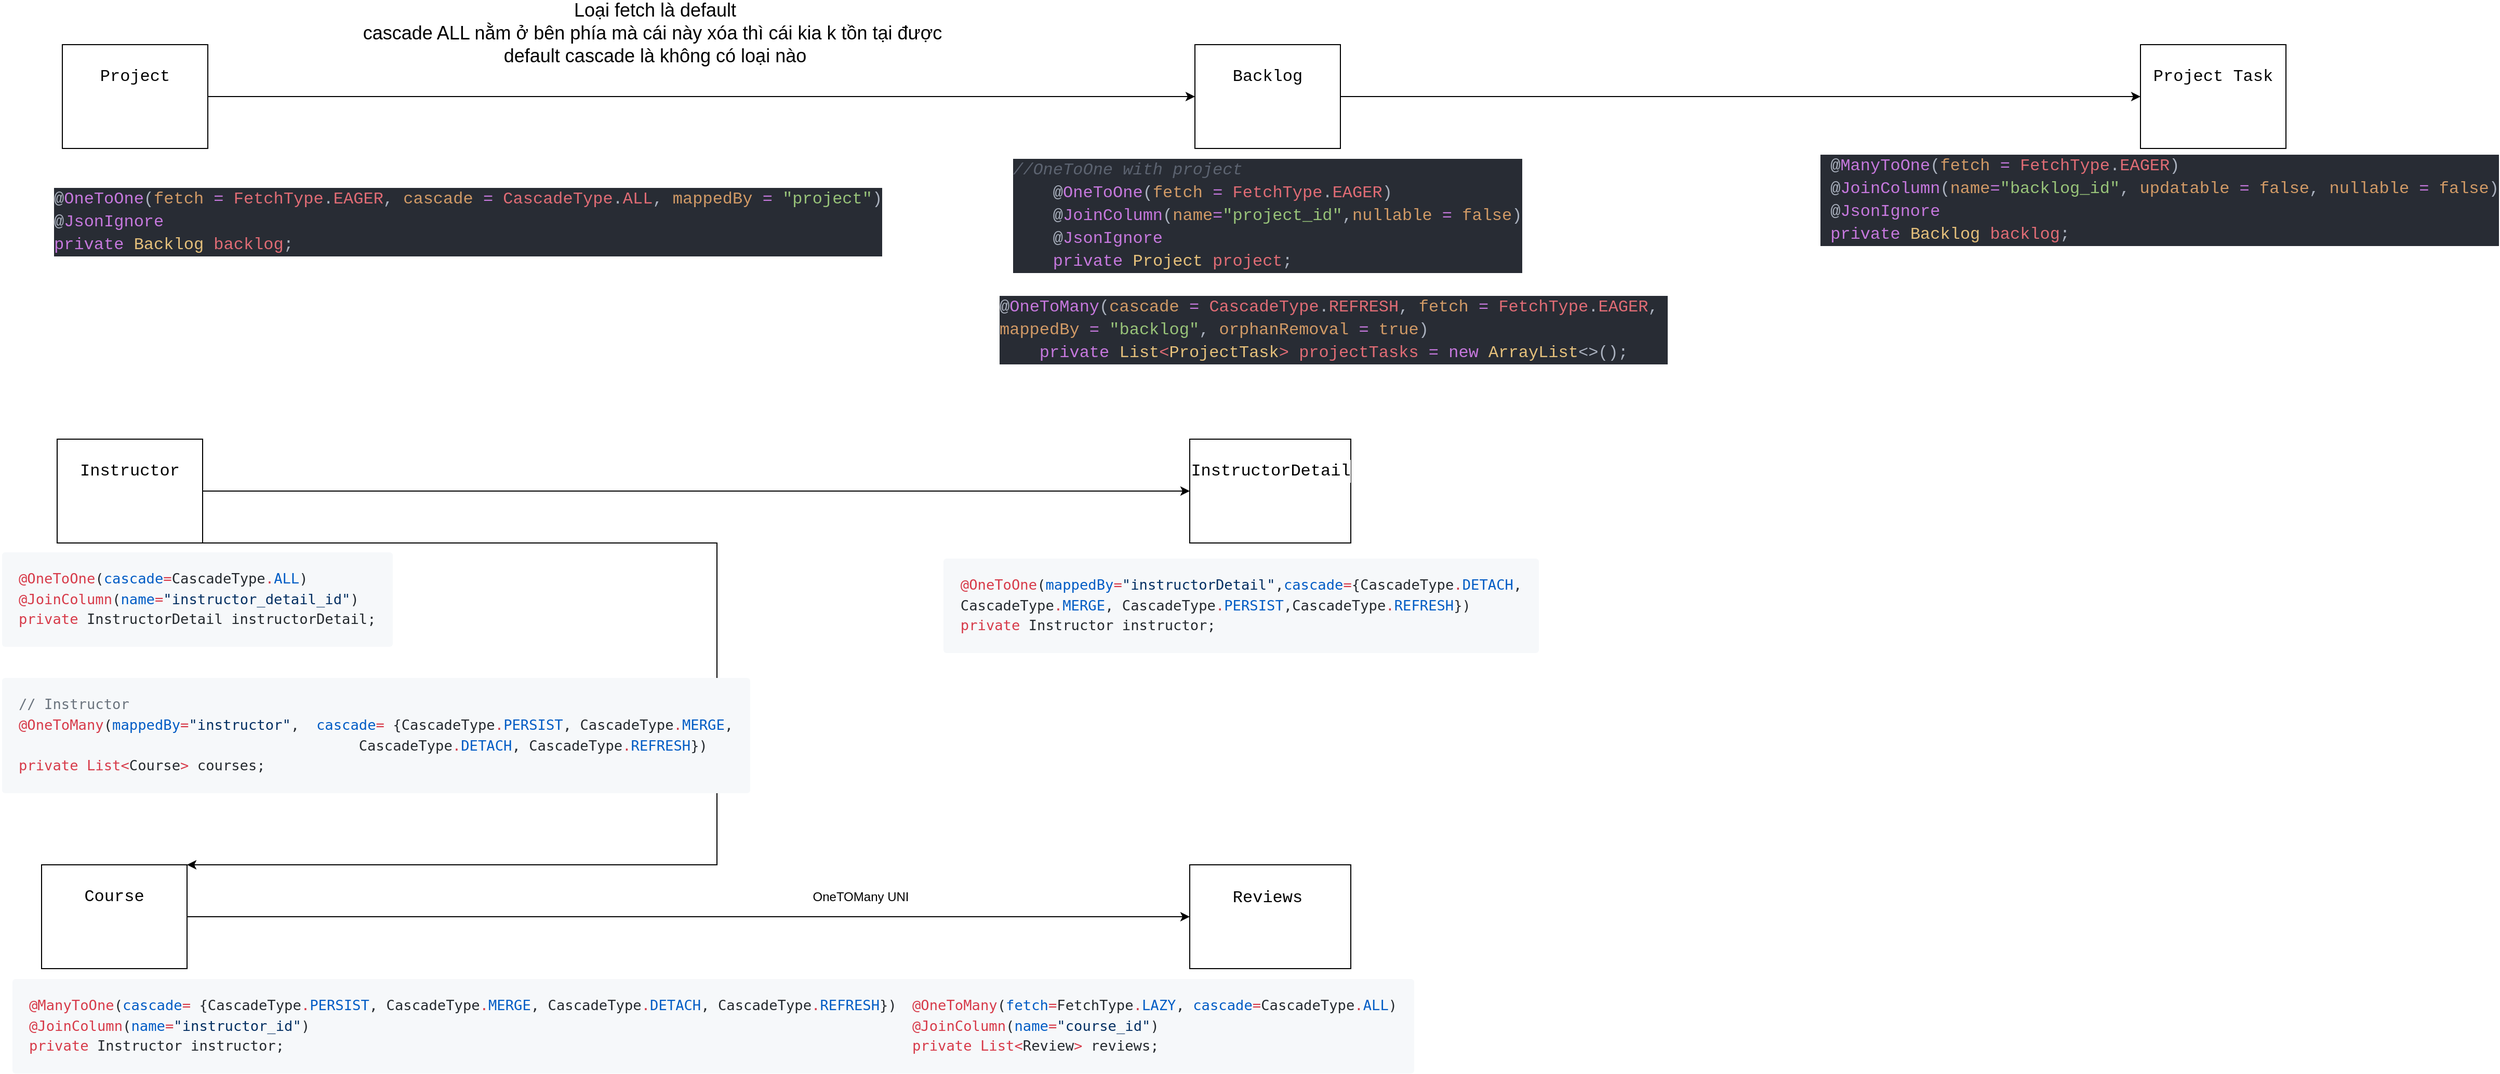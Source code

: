 <mxfile version="13.1.1" type="device"><diagram id="c-G8J_8nGLBySOZSuTAb" name="Page-1"><mxGraphModel dx="1422" dy="762" grid="1" gridSize="10" guides="1" tooltips="1" connect="1" arrows="1" fold="1" page="1" pageScale="1" pageWidth="3300" pageHeight="4681" math="0" shadow="0"><root><mxCell id="0"/><mxCell id="1" parent="0"/><mxCell id="wRtBNIh7oNRfqfNG9Q0H-9" style="edgeStyle=orthogonalEdgeStyle;rounded=0;orthogonalLoop=1;jettySize=auto;html=1;exitX=1;exitY=0.5;exitDx=0;exitDy=0;entryX=0;entryY=0.5;entryDx=0;entryDy=0;fontColor=#000000;" edge="1" parent="1" source="wRtBNIh7oNRfqfNG9Q0H-1" target="wRtBNIh7oNRfqfNG9Q0H-4"><mxGeometry relative="1" as="geometry"/></mxCell><mxCell id="wRtBNIh7oNRfqfNG9Q0H-1" value="" style="rounded=0;whiteSpace=wrap;html=1;" vertex="1" parent="1"><mxGeometry x="70" y="210" width="140" height="100" as="geometry"/></mxCell><mxCell id="wRtBNIh7oNRfqfNG9Q0H-3" value="&lt;div style=&quot;font-family: &amp;#34;consolas&amp;#34; , &amp;#34;courier new&amp;#34; , monospace ; font-size: 16px ; line-height: 22px&quot;&gt;&lt;span&gt;Project&lt;/span&gt;&lt;/div&gt;" style="text;html=1;strokeColor=none;fillColor=none;align=center;verticalAlign=middle;whiteSpace=wrap;rounded=0;fontColor=#000000;labelBackgroundColor=#ffffff;" vertex="1" parent="1"><mxGeometry x="75" y="230" width="130" height="20" as="geometry"/></mxCell><mxCell id="wRtBNIh7oNRfqfNG9Q0H-38" value="" style="edgeStyle=orthogonalEdgeStyle;rounded=0;orthogonalLoop=1;jettySize=auto;html=1;fontColor=#000000;entryX=0;entryY=0.5;entryDx=0;entryDy=0;" edge="1" parent="1" source="wRtBNIh7oNRfqfNG9Q0H-4" target="wRtBNIh7oNRfqfNG9Q0H-33"><mxGeometry relative="1" as="geometry"><mxPoint x="1380" y="260" as="targetPoint"/></mxGeometry></mxCell><mxCell id="wRtBNIh7oNRfqfNG9Q0H-4" value="" style="rounded=0;whiteSpace=wrap;html=1;" vertex="1" parent="1"><mxGeometry x="1160" y="210" width="140" height="100" as="geometry"/></mxCell><mxCell id="wRtBNIh7oNRfqfNG9Q0H-5" value="&lt;div style=&quot;font-family: consolas, &amp;quot;courier new&amp;quot;, monospace; font-size: 16px; line-height: 22px;&quot;&gt;&lt;span style=&quot;&quot;&gt;Backlog&lt;/span&gt;&lt;/div&gt;" style="text;html=1;strokeColor=none;fillColor=none;align=center;verticalAlign=middle;whiteSpace=wrap;rounded=0;fontColor=#000000;labelBackgroundColor=#ffffff;" vertex="1" parent="1"><mxGeometry x="1165" y="230" width="130" height="20" as="geometry"/></mxCell><mxCell id="wRtBNIh7oNRfqfNG9Q0H-6" value="&lt;div style=&quot;font-family: &amp;#34;consolas&amp;#34; , &amp;#34;courier new&amp;#34; , monospace ; font-size: 16px ; line-height: 22px&quot;&gt;&lt;div style=&quot;color: rgb(171 , 178 , 191) ; background-color: rgb(40 , 44 , 52) ; font-family: &amp;#34;consolas&amp;#34; , &amp;#34;courier new&amp;#34; , monospace ; line-height: 22px&quot;&gt;&lt;div&gt;@&lt;span style=&quot;color: #c678dd&quot;&gt;OneToOne&lt;/span&gt;(&lt;span style=&quot;color: #d19a66&quot;&gt;fetch&lt;/span&gt;&amp;nbsp;&lt;span style=&quot;color: #c678dd&quot;&gt;=&lt;/span&gt;&amp;nbsp;&lt;span style=&quot;color: #e06c75&quot;&gt;FetchType&lt;/span&gt;.&lt;span style=&quot;color: #e06c75&quot;&gt;EAGER&lt;/span&gt;,&amp;nbsp;&lt;span style=&quot;color: #d19a66&quot;&gt;cascade&lt;/span&gt;&amp;nbsp;&lt;span style=&quot;color: #c678dd&quot;&gt;=&lt;/span&gt;&amp;nbsp;&lt;span style=&quot;color: #e06c75&quot;&gt;CascadeType&lt;/span&gt;.&lt;span style=&quot;color: #e06c75&quot;&gt;ALL&lt;/span&gt;,&amp;nbsp;&lt;span style=&quot;color: #d19a66&quot;&gt;mappedBy&lt;/span&gt;&amp;nbsp;&lt;span style=&quot;color: #c678dd&quot;&gt;=&lt;/span&gt;&amp;nbsp;&lt;span style=&quot;color: #98c379&quot;&gt;&quot;project&quot;&lt;/span&gt;)&lt;/div&gt;&lt;div&gt;@&lt;span style=&quot;color: #c678dd&quot;&gt;JsonIgnore&lt;/span&gt;&lt;/div&gt;&lt;div&gt;&lt;span style=&quot;color: #c678dd&quot;&gt;private&lt;/span&gt;&amp;nbsp;&lt;span style=&quot;color: #e5c07b&quot;&gt;Backlog&lt;/span&gt;&lt;span style=&quot;color: #e06c75&quot;&gt;&amp;nbsp;backlog&lt;/span&gt;;&lt;/div&gt;&lt;/div&gt;&lt;/div&gt;" style="text;html=1;strokeColor=none;fillColor=none;align=left;verticalAlign=middle;whiteSpace=wrap;rounded=0;fontColor=#000000;labelBackgroundColor=#ffffff;" vertex="1" parent="1"><mxGeometry x="60" y="370" width="130" height="20" as="geometry"/></mxCell><mxCell id="wRtBNIh7oNRfqfNG9Q0H-8" value="&lt;div style=&quot;color: rgb(171 , 178 , 191) ; background-color: rgb(40 , 44 , 52) ; font-family: &amp;quot;consolas&amp;quot; , &amp;quot;courier new&amp;quot; , monospace ; font-size: 16px ; line-height: 22px&quot;&gt;&lt;div&gt;&lt;span style=&quot;color: #5c6370 ; font-style: italic&quot;&gt;//OneToOne&amp;nbsp;with&amp;nbsp;project&lt;/span&gt;&lt;/div&gt;&lt;div&gt;&amp;nbsp;&amp;nbsp;&amp;nbsp;&amp;nbsp;@&lt;span style=&quot;color: #c678dd&quot;&gt;OneToOne&lt;/span&gt;(&lt;span style=&quot;color: #d19a66&quot;&gt;fetch&lt;/span&gt;&amp;nbsp;&lt;span style=&quot;color: #c678dd&quot;&gt;=&lt;/span&gt;&amp;nbsp;&lt;span style=&quot;color: #e06c75&quot;&gt;FetchType&lt;/span&gt;.&lt;span style=&quot;color: #e06c75&quot;&gt;EAGER&lt;/span&gt;)&lt;/div&gt;&lt;div&gt;&amp;nbsp;&amp;nbsp;&amp;nbsp;&amp;nbsp;@&lt;span style=&quot;color: #c678dd&quot;&gt;JoinColumn&lt;/span&gt;(&lt;span style=&quot;color: #d19a66&quot;&gt;name&lt;/span&gt;&lt;span style=&quot;color: #c678dd&quot;&gt;=&lt;/span&gt;&lt;span style=&quot;color: #98c379&quot;&gt;&quot;project_id&quot;&lt;/span&gt;,&lt;span style=&quot;color: #d19a66&quot;&gt;nullable&lt;/span&gt;&amp;nbsp;&lt;span style=&quot;color: #c678dd&quot;&gt;=&lt;/span&gt;&amp;nbsp;&lt;span style=&quot;color: #d19a66&quot;&gt;false&lt;/span&gt;)&lt;/div&gt;&lt;div&gt;&amp;nbsp;&amp;nbsp;&amp;nbsp;&amp;nbsp;@&lt;span style=&quot;color: #c678dd&quot;&gt;JsonIgnore&lt;/span&gt;&lt;/div&gt;&lt;div&gt;&amp;nbsp;&amp;nbsp;&amp;nbsp;&amp;nbsp;&lt;span style=&quot;color: #c678dd&quot;&gt;private&lt;/span&gt;&amp;nbsp;&lt;span style=&quot;color: #e5c07b&quot;&gt;Project&lt;/span&gt;&lt;span style=&quot;color: #e06c75&quot;&gt;&amp;nbsp;project&lt;/span&gt;;&lt;/div&gt;&lt;/div&gt;" style="text;html=1;align=left;verticalAlign=middle;resizable=0;points=[];autosize=1;fontColor=#000000;" vertex="1" parent="1"><mxGeometry x="983" y="314" width="460" height="120" as="geometry"/></mxCell><mxCell id="wRtBNIh7oNRfqfNG9Q0H-10" value="&lt;font style=&quot;font-size: 18px&quot;&gt;Loại fetch là default&lt;br&gt;cascade ALL nằm ở bên phía mà cái này xóa thì cái kia k tồn tại được&amp;nbsp;&lt;br&gt;default cascade là không có loại nào&lt;br&gt;&lt;br&gt;&lt;/font&gt;" style="text;html=1;align=center;verticalAlign=middle;resizable=0;points=[];autosize=1;fontColor=#000000;" vertex="1" parent="1"><mxGeometry x="350" y="175" width="580" height="70" as="geometry"/></mxCell><mxCell id="wRtBNIh7oNRfqfNG9Q0H-15" style="edgeStyle=orthogonalEdgeStyle;rounded=0;orthogonalLoop=1;jettySize=auto;html=1;exitX=1;exitY=0.5;exitDx=0;exitDy=0;entryX=0;entryY=0.5;entryDx=0;entryDy=0;fontColor=#000000;" edge="1" parent="1" source="wRtBNIh7oNRfqfNG9Q0H-16" target="wRtBNIh7oNRfqfNG9Q0H-18"><mxGeometry relative="1" as="geometry"/></mxCell><mxCell id="wRtBNIh7oNRfqfNG9Q0H-26" style="edgeStyle=orthogonalEdgeStyle;rounded=0;orthogonalLoop=1;jettySize=auto;html=1;exitX=1;exitY=1;exitDx=0;exitDy=0;entryX=1;entryY=0;entryDx=0;entryDy=0;fontColor=#000000;" edge="1" parent="1" source="wRtBNIh7oNRfqfNG9Q0H-16" target="wRtBNIh7oNRfqfNG9Q0H-23"><mxGeometry relative="1" as="geometry"><Array as="points"><mxPoint x="700" y="690"/><mxPoint x="700" y="1000"/></Array></mxGeometry></mxCell><mxCell id="wRtBNIh7oNRfqfNG9Q0H-16" value="" style="rounded=0;whiteSpace=wrap;html=1;" vertex="1" parent="1"><mxGeometry x="65" y="590" width="140" height="100" as="geometry"/></mxCell><mxCell id="wRtBNIh7oNRfqfNG9Q0H-17" value="&lt;div style=&quot;font-family: &amp;#34;consolas&amp;#34; , &amp;#34;courier new&amp;#34; , monospace ; font-size: 16px ; line-height: 22px&quot;&gt;Instructor&lt;/div&gt;" style="text;html=1;strokeColor=none;fillColor=none;align=center;verticalAlign=middle;whiteSpace=wrap;rounded=0;fontColor=#000000;labelBackgroundColor=#ffffff;" vertex="1" parent="1"><mxGeometry x="70" y="610" width="130" height="20" as="geometry"/></mxCell><mxCell id="wRtBNIh7oNRfqfNG9Q0H-18" value="" style="rounded=0;whiteSpace=wrap;html=1;" vertex="1" parent="1"><mxGeometry x="1155" y="590" width="155" height="100" as="geometry"/></mxCell><mxCell id="wRtBNIh7oNRfqfNG9Q0H-19" value="&lt;div style=&quot;font-family: &amp;#34;consolas&amp;#34; , &amp;#34;courier new&amp;#34; , monospace ; font-size: 16px ; line-height: 22px&quot;&gt;InstructorDetail&lt;br&gt;&lt;/div&gt;" style="text;html=1;strokeColor=none;fillColor=none;align=center;verticalAlign=middle;whiteSpace=wrap;rounded=0;fontColor=#000000;labelBackgroundColor=#ffffff;" vertex="1" parent="1"><mxGeometry x="1167.5" y="610" width="130" height="20" as="geometry"/></mxCell><mxCell id="wRtBNIh7oNRfqfNG9Q0H-20" value="&lt;pre style=&quot;box-sizing: border-box ; font-family: , &amp;#34;consolas&amp;#34; , &amp;#34;liberation mono&amp;#34; , &amp;#34;menlo&amp;#34; , monospace ; font-size: 13.6px ; margin-top: 0px ; margin-bottom: 0px ; overflow-wrap: normal ; padding: 16px ; overflow: auto ; line-height: 1.45 ; background-color: rgb(246 , 248 , 250) ; border-radius: 3px ; word-break: normal ; color: rgb(36 , 41 , 46)&quot;&gt;&lt;div style=&quot;text-align: left&quot;&gt;&lt;span class=&quot;pl-k&quot; style=&quot;font-size: 13.6px ; white-space: nowrap ; box-sizing: border-box ; color: rgb(215 , 58 , 73)&quot;&gt;@OneToOne&lt;/span&gt;&lt;span style=&quot;font-size: 13.6px ; white-space: nowrap&quot;&gt;(&lt;/span&gt;&lt;span class=&quot;pl-c1&quot; style=&quot;font-size: 13.6px ; white-space: nowrap ; box-sizing: border-box ; color: rgb(0 , 92 , 197)&quot;&gt;mappedBy&lt;/span&gt;&lt;span class=&quot;pl-k&quot; style=&quot;font-size: 13.6px ; white-space: nowrap ; box-sizing: border-box ; color: rgb(215 , 58 , 73)&quot;&gt;=&lt;/span&gt;&lt;span class=&quot;pl-s&quot; style=&quot;font-size: 13.6px ; white-space: nowrap ; box-sizing: border-box ; color: rgb(3 , 47 , 98)&quot;&gt;&lt;span class=&quot;pl-pds&quot; style=&quot;box-sizing: border-box&quot;&gt;&quot;&lt;/span&gt;instructorDetail&lt;span class=&quot;pl-pds&quot; style=&quot;box-sizing: border-box&quot;&gt;&quot;&lt;/span&gt;&lt;/span&gt;&lt;span style=&quot;font-size: 13.6px ; white-space: nowrap&quot;&gt;,&lt;/span&gt;&lt;span class=&quot;pl-c1&quot; style=&quot;font-size: 13.6px ; text-align: center ; white-space: nowrap ; box-sizing: border-box ; color: rgb(0 , 92 , 197)&quot;&gt;cascade&lt;/span&gt;&lt;span class=&quot;pl-k&quot; style=&quot;font-size: 13.6px ; text-align: center ; white-space: nowrap ; box-sizing: border-box ; color: rgb(215 , 58 , 73)&quot;&gt;=&lt;/span&gt;&lt;span style=&quot;font-size: 13.6px ; text-align: center ; white-space: nowrap&quot;&gt;{&lt;/span&gt;&lt;span class=&quot;pl-smi&quot; style=&quot;font-size: 13.6px ; text-align: center ; white-space: nowrap ; box-sizing: border-box&quot;&gt;CascadeType&lt;/span&gt;&lt;span class=&quot;pl-c1&quot; style=&quot;font-size: 13.6px ; text-align: center ; white-space: nowrap ; box-sizing: border-box ; color: rgb(0 , 92 , 197)&quot;&gt;&lt;span class=&quot;pl-k&quot; style=&quot;box-sizing: border-box ; color: rgb(215 , 58 , 73)&quot;&gt;.&lt;/span&gt;DETACH&lt;/span&gt;&lt;span style=&quot;font-size: 13.6px ; text-align: center ; white-space: nowrap&quot;&gt;,&lt;/span&gt;&lt;/div&gt;&lt;div style=&quot;text-align: left&quot;&gt;&lt;span style=&quot;font-size: 13.6px ; text-align: center ; white-space: nowrap&quot;&gt;&lt;/span&gt;&lt;span class=&quot;pl-smi&quot; style=&quot;font-size: 13.6px ; text-align: center ; white-space: nowrap ; box-sizing: border-box&quot;&gt;CascadeType&lt;/span&gt;&lt;span class=&quot;pl-c1&quot; style=&quot;font-size: 13.6px ; text-align: center ; white-space: nowrap ; box-sizing: border-box ; color: rgb(0 , 92 , 197)&quot;&gt;&lt;span class=&quot;pl-k&quot; style=&quot;box-sizing: border-box ; color: rgb(215 , 58 , 73)&quot;&gt;.&lt;/span&gt;MERGE&lt;/span&gt;&lt;span style=&quot;font-size: 13.6px ; text-align: center ; white-space: nowrap&quot;&gt;, &lt;/span&gt;&lt;span class=&quot;pl-smi&quot; style=&quot;font-size: 13.6px ; text-align: center ; white-space: nowrap ; box-sizing: border-box&quot;&gt;CascadeType&lt;/span&gt;&lt;span class=&quot;pl-c1&quot; style=&quot;font-size: 13.6px ; text-align: center ; white-space: nowrap ; box-sizing: border-box ; color: rgb(0 , 92 , 197)&quot;&gt;&lt;span class=&quot;pl-k&quot; style=&quot;box-sizing: border-box ; color: rgb(215 , 58 , 73)&quot;&gt;.&lt;/span&gt;PERSIST&lt;/span&gt;&lt;span style=&quot;font-size: 13.6px ; text-align: center ; white-space: nowrap&quot;&gt;,&lt;/span&gt;&lt;span class=&quot;pl-smi&quot; style=&quot;font-size: 13.6px ; text-align: center ; white-space: nowrap ; box-sizing: border-box&quot;&gt;CascadeType&lt;/span&gt;&lt;span class=&quot;pl-c1&quot; style=&quot;font-size: 13.6px ; text-align: center ; white-space: nowrap ; box-sizing: border-box ; color: rgb(0 , 92 , 197)&quot;&gt;&lt;span class=&quot;pl-k&quot; style=&quot;box-sizing: border-box ; color: rgb(215 , 58 , 73)&quot;&gt;.&lt;/span&gt;REFRESH&lt;/span&gt;&lt;span style=&quot;font-size: 13.6px ; text-align: center ; white-space: nowrap&quot;&gt;})&lt;/span&gt;&lt;/div&gt;&lt;div style=&quot;text-align: left&quot;&gt;&lt;span style=&quot;font-size: 13.6px ; white-space: nowrap&quot;&gt;&#9;&lt;/span&gt;&lt;span class=&quot;pl-k&quot; style=&quot;font-size: 13.6px ; white-space: nowrap ; box-sizing: border-box ; color: rgb(215 , 58 , 73)&quot;&gt;private&lt;/span&gt;&lt;span style=&quot;font-size: 13.6px ; white-space: nowrap&quot;&gt; &lt;/span&gt;&lt;span class=&quot;pl-smi&quot; style=&quot;font-size: 13.6px ; white-space: nowrap ; box-sizing: border-box&quot;&gt;Instructor&lt;/span&gt;&lt;span style=&quot;font-size: 13.6px ; white-space: nowrap&quot;&gt; instructor;&lt;/span&gt;&lt;/div&gt;&lt;/pre&gt;" style="text;html=1;align=center;verticalAlign=middle;resizable=0;points=[];autosize=1;fontColor=#000000;" vertex="1" parent="1"><mxGeometry x="934" y="705" width="540" height="90" as="geometry"/></mxCell><mxCell id="wRtBNIh7oNRfqfNG9Q0H-21" value="&lt;pre style=&quot;box-sizing: border-box ; font-family: , &amp;#34;consolas&amp;#34; , &amp;#34;liberation mono&amp;#34; , &amp;#34;menlo&amp;#34; , monospace ; font-size: 13.6px ; margin-top: 0px ; margin-bottom: 0px ; overflow-wrap: normal ; padding: 16px ; overflow: auto ; line-height: 1.45 ; background-color: rgb(246 , 248 , 250) ; border-radius: 3px ; word-break: normal ; color: rgb(36 , 41 , 46)&quot;&gt;&lt;span class=&quot;pl-k&quot; style=&quot;box-sizing: border-box ; color: rgb(215 , 58 , 73)&quot;&gt;@OneToOne&lt;/span&gt;(&lt;span class=&quot;pl-c1&quot; style=&quot;box-sizing: border-box ; color: rgb(0 , 92 , 197)&quot;&gt;cascade&lt;/span&gt;&lt;span class=&quot;pl-k&quot; style=&quot;box-sizing: border-box ; color: rgb(215 , 58 , 73)&quot;&gt;=&lt;/span&gt;&lt;span class=&quot;pl-smi&quot; style=&quot;box-sizing: border-box&quot;&gt;CascadeType&lt;/span&gt;&lt;span class=&quot;pl-c1&quot; style=&quot;box-sizing: border-box ; color: rgb(0 , 92 , 197)&quot;&gt;&lt;span class=&quot;pl-k&quot; style=&quot;box-sizing: border-box ; color: rgb(215 , 58 , 73)&quot;&gt;.&lt;/span&gt;ALL&lt;/span&gt;)&lt;br&gt;&lt;span class=&quot;pl-k&quot; style=&quot;box-sizing: border-box ; color: rgb(215 , 58 , 73)&quot;&gt;@JoinColumn&lt;/span&gt;(&lt;span class=&quot;pl-c1&quot; style=&quot;box-sizing: border-box ; color: rgb(0 , 92 , 197)&quot;&gt;name&lt;/span&gt;&lt;span class=&quot;pl-k&quot; style=&quot;box-sizing: border-box ; color: rgb(215 , 58 , 73)&quot;&gt;=&lt;/span&gt;&lt;span class=&quot;pl-s&quot; style=&quot;box-sizing: border-box ; color: rgb(3 , 47 , 98)&quot;&gt;&lt;span class=&quot;pl-pds&quot; style=&quot;box-sizing: border-box&quot;&gt;&quot;&lt;/span&gt;instructor_detail_id&lt;span class=&quot;pl-pds&quot; style=&quot;box-sizing: border-box&quot;&gt;&quot;&lt;/span&gt;&lt;/span&gt;)&lt;br&gt;&lt;span class=&quot;pl-k&quot; style=&quot;box-sizing: border-box ; color: rgb(215 , 58 , 73)&quot;&gt;private&lt;/span&gt; &lt;span class=&quot;pl-smi&quot; style=&quot;box-sizing: border-box&quot;&gt;InstructorDetail&lt;/span&gt; instructorDetail;&lt;/pre&gt;" style="text;html=1;align=left;verticalAlign=middle;resizable=0;points=[];autosize=1;fontColor=#000000;" vertex="1" parent="1"><mxGeometry x="10" y="699" width="360" height="90" as="geometry"/></mxCell><mxCell id="wRtBNIh7oNRfqfNG9Q0H-22" value="&lt;pre style=&quot;box-sizing: border-box ; font-family: , &amp;#34;consolas&amp;#34; , &amp;#34;liberation mono&amp;#34; , &amp;#34;menlo&amp;#34; , monospace ; font-size: 13.6px ; margin-top: 0px ; margin-bottom: 0px ; overflow-wrap: normal ; padding: 16px ; overflow: auto ; line-height: 1.45 ; background-color: rgb(246 , 248 , 250) ; border-radius: 3px ; word-break: normal ; color: rgb(36 , 41 , 46)&quot;&gt;&lt;span class=&quot;pl-k&quot; style=&quot;box-sizing: border-box ; color: rgb(215 , 58 , 73)&quot;&gt;@ManyToOne&lt;/span&gt;(&lt;span class=&quot;pl-c1&quot; style=&quot;box-sizing: border-box ; color: rgb(0 , 92 , 197)&quot;&gt;cascade&lt;/span&gt;&lt;span class=&quot;pl-k&quot; style=&quot;box-sizing: border-box ; color: rgb(215 , 58 , 73)&quot;&gt;=&lt;/span&gt; {&lt;span class=&quot;pl-smi&quot; style=&quot;box-sizing: border-box&quot;&gt;CascadeType&lt;/span&gt;&lt;span class=&quot;pl-c1&quot; style=&quot;box-sizing: border-box ; color: rgb(0 , 92 , 197)&quot;&gt;&lt;span class=&quot;pl-k&quot; style=&quot;box-sizing: border-box ; color: rgb(215 , 58 , 73)&quot;&gt;.&lt;/span&gt;PERSIST&lt;/span&gt;, &lt;span class=&quot;pl-smi&quot; style=&quot;box-sizing: border-box&quot;&gt;CascadeType&lt;/span&gt;&lt;span class=&quot;pl-c1&quot; style=&quot;box-sizing: border-box ; color: rgb(0 , 92 , 197)&quot;&gt;&lt;span class=&quot;pl-k&quot; style=&quot;box-sizing: border-box ; color: rgb(215 , 58 , 73)&quot;&gt;.&lt;/span&gt;MERGE&lt;/span&gt;, &lt;span class=&quot;pl-smi&quot; style=&quot;box-sizing: border-box&quot;&gt;CascadeType&lt;/span&gt;&lt;span class=&quot;pl-c1&quot; style=&quot;box-sizing: border-box ; color: rgb(0 , 92 , 197)&quot;&gt;&lt;span class=&quot;pl-k&quot; style=&quot;box-sizing: border-box ; color: rgb(215 , 58 , 73)&quot;&gt;.&lt;/span&gt;DETACH&lt;/span&gt;, &lt;span class=&quot;pl-smi&quot; style=&quot;box-sizing: border-box&quot;&gt;CascadeType&lt;/span&gt;&lt;span class=&quot;pl-c1&quot; style=&quot;box-sizing: border-box ; color: rgb(0 , 92 , 197)&quot;&gt;&lt;span class=&quot;pl-k&quot; style=&quot;box-sizing: border-box ; color: rgb(215 , 58 , 73)&quot;&gt;.&lt;/span&gt;REFRESH&lt;/span&gt;})&lt;br&gt;&lt;span class=&quot;pl-k&quot; style=&quot;box-sizing: border-box ; color: rgb(215 , 58 , 73)&quot;&gt;@JoinColumn&lt;/span&gt;(&lt;span class=&quot;pl-c1&quot; style=&quot;box-sizing: border-box ; color: rgb(0 , 92 , 197)&quot;&gt;name&lt;/span&gt;&lt;span class=&quot;pl-k&quot; style=&quot;box-sizing: border-box ; color: rgb(215 , 58 , 73)&quot;&gt;=&lt;/span&gt;&lt;span class=&quot;pl-s&quot; style=&quot;box-sizing: border-box ; color: rgb(3 , 47 , 98)&quot;&gt;&lt;span class=&quot;pl-pds&quot; style=&quot;box-sizing: border-box&quot;&gt;&quot;&lt;/span&gt;instructor_id&lt;span class=&quot;pl-pds&quot; style=&quot;box-sizing: border-box&quot;&gt;&quot;&lt;/span&gt;&lt;/span&gt;)&lt;br&gt;&lt;span class=&quot;pl-k&quot; style=&quot;box-sizing: border-box ; color: rgb(215 , 58 , 73)&quot;&gt;private&lt;/span&gt; &lt;span class=&quot;pl-smi&quot; style=&quot;box-sizing: border-box&quot;&gt;Instructor&lt;/span&gt; instructor;&lt;/pre&gt;" style="text;html=1;align=left;verticalAlign=middle;resizable=0;points=[];autosize=1;fontColor=#000000;" vertex="1" parent="1"><mxGeometry x="20" y="1110" width="810" height="90" as="geometry"/></mxCell><mxCell id="wRtBNIh7oNRfqfNG9Q0H-31" value="" style="edgeStyle=orthogonalEdgeStyle;rounded=0;orthogonalLoop=1;jettySize=auto;html=1;fontColor=#000000;" edge="1" parent="1" source="wRtBNIh7oNRfqfNG9Q0H-23" target="wRtBNIh7oNRfqfNG9Q0H-28"><mxGeometry relative="1" as="geometry"><mxPoint x="270" y="1050" as="targetPoint"/></mxGeometry></mxCell><mxCell id="wRtBNIh7oNRfqfNG9Q0H-23" value="" style="rounded=0;whiteSpace=wrap;html=1;" vertex="1" parent="1"><mxGeometry x="50" y="1000" width="140" height="100" as="geometry"/></mxCell><mxCell id="wRtBNIh7oNRfqfNG9Q0H-24" value="&lt;div style=&quot;font-family: &amp;#34;consolas&amp;#34; , &amp;#34;courier new&amp;#34; , monospace ; font-size: 16px ; line-height: 22px&quot;&gt;Course&lt;/div&gt;" style="text;html=1;strokeColor=none;fillColor=none;align=center;verticalAlign=middle;whiteSpace=wrap;rounded=0;fontColor=#000000;labelBackgroundColor=#ffffff;" vertex="1" parent="1"><mxGeometry x="55" y="1020" width="130" height="20" as="geometry"/></mxCell><mxCell id="wRtBNIh7oNRfqfNG9Q0H-25" value="&lt;pre style=&quot;box-sizing: border-box ; font-family: , &amp;#34;consolas&amp;#34; , &amp;#34;liberation mono&amp;#34; , &amp;#34;menlo&amp;#34; , monospace ; font-size: 13.6px ; margin-top: 0px ; margin-bottom: 0px ; overflow-wrap: normal ; padding: 16px ; overflow: auto ; line-height: 1.45 ; background-color: rgb(246 , 248 , 250) ; border-radius: 3px ; word-break: normal ; color: rgb(36 , 41 , 46)&quot;&gt;&lt;span class=&quot;pl-c&quot; style=&quot;box-sizing: border-box ; color: rgb(106 , 115 , 125)&quot;&gt;&lt;span class=&quot;pl-c&quot; style=&quot;box-sizing: border-box&quot;&gt;//&lt;/span&gt; Instructor&lt;/span&gt;&lt;br&gt;&lt;span class=&quot;pl-k&quot; style=&quot;box-sizing: border-box ; color: rgb(215 , 58 , 73)&quot;&gt;@OneToMany&lt;/span&gt;(&lt;span class=&quot;pl-c1&quot; style=&quot;box-sizing: border-box ; color: rgb(0 , 92 , 197)&quot;&gt;mappedBy&lt;/span&gt;&lt;span class=&quot;pl-k&quot; style=&quot;box-sizing: border-box ; color: rgb(215 , 58 , 73)&quot;&gt;=&lt;/span&gt;&lt;span class=&quot;pl-s&quot; style=&quot;box-sizing: border-box ; color: rgb(3 , 47 , 98)&quot;&gt;&lt;span class=&quot;pl-pds&quot; style=&quot;box-sizing: border-box&quot;&gt;&quot;&lt;/span&gt;instructor&lt;span class=&quot;pl-pds&quot; style=&quot;box-sizing: border-box&quot;&gt;&quot;&lt;/span&gt;&lt;/span&gt;,  &lt;span class=&quot;pl-c1&quot; style=&quot;box-sizing: border-box ; color: rgb(0 , 92 , 197)&quot;&gt;cascade&lt;/span&gt;&lt;span class=&quot;pl-k&quot; style=&quot;box-sizing: border-box ; color: rgb(215 , 58 , 73)&quot;&gt;=&lt;/span&gt; {&lt;span class=&quot;pl-smi&quot; style=&quot;box-sizing: border-box&quot;&gt;CascadeType&lt;/span&gt;&lt;span class=&quot;pl-c1&quot; style=&quot;box-sizing: border-box ; color: rgb(0 , 92 , 197)&quot;&gt;&lt;span class=&quot;pl-k&quot; style=&quot;box-sizing: border-box ; color: rgb(215 , 58 , 73)&quot;&gt;.&lt;/span&gt;PERSIST&lt;/span&gt;, &lt;span class=&quot;pl-smi&quot; style=&quot;box-sizing: border-box&quot;&gt;CascadeType&lt;/span&gt;&lt;span class=&quot;pl-c1&quot; style=&quot;box-sizing: border-box ; color: rgb(0 , 92 , 197)&quot;&gt;&lt;span class=&quot;pl-k&quot; style=&quot;box-sizing: border-box ; color: rgb(215 , 58 , 73)&quot;&gt;.&lt;/span&gt;MERGE&lt;/span&gt;,&lt;br&gt;&#9;&#9;&#9;&#9;&#9;&lt;span class=&quot;pl-smi&quot; style=&quot;box-sizing: border-box&quot;&gt;CascadeType&lt;/span&gt;&lt;span class=&quot;pl-c1&quot; style=&quot;box-sizing: border-box ; color: rgb(0 , 92 , 197)&quot;&gt;&lt;span class=&quot;pl-k&quot; style=&quot;box-sizing: border-box ; color: rgb(215 , 58 , 73)&quot;&gt;.&lt;/span&gt;DETACH&lt;/span&gt;, &lt;span class=&quot;pl-smi&quot; style=&quot;box-sizing: border-box&quot;&gt;CascadeType&lt;/span&gt;&lt;span class=&quot;pl-c1&quot; style=&quot;box-sizing: border-box ; color: rgb(0 , 92 , 197)&quot;&gt;&lt;span class=&quot;pl-k&quot; style=&quot;box-sizing: border-box ; color: rgb(215 , 58 , 73)&quot;&gt;.&lt;/span&gt;REFRESH&lt;/span&gt;})&lt;br&gt;&lt;span class=&quot;pl-k&quot; style=&quot;box-sizing: border-box ; color: rgb(215 , 58 , 73)&quot;&gt;private&lt;/span&gt; &lt;span class=&quot;pl-k&quot; style=&quot;box-sizing: border-box ; color: rgb(215 , 58 , 73)&quot;&gt;List&amp;lt;&lt;span class=&quot;pl-smi&quot; style=&quot;box-sizing: border-box ; color: rgb(36 , 41 , 46)&quot;&gt;Course&lt;/span&gt;&amp;gt;&lt;/span&gt; courses;&lt;/pre&gt;" style="text;html=1;align=left;verticalAlign=middle;resizable=0;points=[];autosize=1;fontColor=#000000;" vertex="1" parent="1"><mxGeometry x="10" y="820" width="680" height="110" as="geometry"/></mxCell><mxCell id="wRtBNIh7oNRfqfNG9Q0H-27" value="&lt;pre style=&quot;box-sizing: border-box ; font-family: , &amp;#34;consolas&amp;#34; , &amp;#34;liberation mono&amp;#34; , &amp;#34;menlo&amp;#34; , monospace ; font-size: 13.6px ; margin-top: 0px ; margin-bottom: 0px ; overflow-wrap: normal ; padding: 16px ; overflow: auto ; line-height: 1.45 ; background-color: rgb(246 , 248 , 250) ; border-radius: 3px ; word-break: normal ; color: rgb(36 , 41 , 46)&quot;&gt;&lt;span class=&quot;pl-k&quot; style=&quot;box-sizing: border-box ; color: rgb(215 , 58 , 73)&quot;&gt;@OneToMany&lt;/span&gt;(&lt;span class=&quot;pl-c1&quot; style=&quot;box-sizing: border-box ; color: rgb(0 , 92 , 197)&quot;&gt;fetch&lt;/span&gt;&lt;span class=&quot;pl-k&quot; style=&quot;box-sizing: border-box ; color: rgb(215 , 58 , 73)&quot;&gt;=&lt;/span&gt;&lt;span class=&quot;pl-smi&quot; style=&quot;box-sizing: border-box&quot;&gt;FetchType&lt;/span&gt;&lt;span class=&quot;pl-c1&quot; style=&quot;box-sizing: border-box ; color: rgb(0 , 92 , 197)&quot;&gt;&lt;span class=&quot;pl-k&quot; style=&quot;box-sizing: border-box ; color: rgb(215 , 58 , 73)&quot;&gt;.&lt;/span&gt;LAZY&lt;/span&gt;, &lt;span class=&quot;pl-c1&quot; style=&quot;box-sizing: border-box ; color: rgb(0 , 92 , 197)&quot;&gt;cascade&lt;/span&gt;&lt;span class=&quot;pl-k&quot; style=&quot;box-sizing: border-box ; color: rgb(215 , 58 , 73)&quot;&gt;=&lt;/span&gt;&lt;span class=&quot;pl-smi&quot; style=&quot;box-sizing: border-box&quot;&gt;CascadeType&lt;/span&gt;&lt;span class=&quot;pl-c1&quot; style=&quot;box-sizing: border-box ; color: rgb(0 , 92 , 197)&quot;&gt;&lt;span class=&quot;pl-k&quot; style=&quot;box-sizing: border-box ; color: rgb(215 , 58 , 73)&quot;&gt;.&lt;/span&gt;ALL&lt;/span&gt;)&lt;br&gt;&lt;span class=&quot;pl-k&quot; style=&quot;box-sizing: border-box ; color: rgb(215 , 58 , 73)&quot;&gt;@JoinColumn&lt;/span&gt;(&lt;span class=&quot;pl-c1&quot; style=&quot;box-sizing: border-box ; color: rgb(0 , 92 , 197)&quot;&gt;name&lt;/span&gt;&lt;span class=&quot;pl-k&quot; style=&quot;box-sizing: border-box ; color: rgb(215 , 58 , 73)&quot;&gt;=&lt;/span&gt;&lt;span class=&quot;pl-s&quot; style=&quot;box-sizing: border-box ; color: rgb(3 , 47 , 98)&quot;&gt;&lt;span class=&quot;pl-pds&quot; style=&quot;box-sizing: border-box&quot;&gt;&quot;&lt;/span&gt;course_id&lt;span class=&quot;pl-pds&quot; style=&quot;box-sizing: border-box&quot;&gt;&quot;&lt;/span&gt;&lt;/span&gt;)&lt;br&gt;&lt;span class=&quot;pl-k&quot; style=&quot;box-sizing: border-box ; color: rgb(215 , 58 , 73)&quot;&gt;private&lt;/span&gt; &lt;span class=&quot;pl-k&quot; style=&quot;box-sizing: border-box ; color: rgb(215 , 58 , 73)&quot;&gt;List&amp;lt;&lt;span class=&quot;pl-smi&quot; style=&quot;box-sizing: border-box ; color: rgb(36 , 41 , 46)&quot;&gt;Review&lt;/span&gt;&amp;gt;&lt;/span&gt; reviews;&lt;/pre&gt;" style="text;html=1;align=left;verticalAlign=middle;resizable=0;points=[];autosize=1;fontColor=#000000;" vertex="1" parent="1"><mxGeometry x="870" y="1110" width="470" height="90" as="geometry"/></mxCell><mxCell id="wRtBNIh7oNRfqfNG9Q0H-28" value="" style="rounded=0;whiteSpace=wrap;html=1;" vertex="1" parent="1"><mxGeometry x="1155" y="1000" width="155" height="100" as="geometry"/></mxCell><mxCell id="wRtBNIh7oNRfqfNG9Q0H-29" value="&lt;div style=&quot;font-family: &amp;#34;consolas&amp;#34; , &amp;#34;courier new&amp;#34; , monospace ; font-size: 16px ; line-height: 22px&quot;&gt;Reviews&lt;br&gt;&lt;/div&gt;" style="text;html=1;strokeColor=none;fillColor=none;align=center;verticalAlign=middle;whiteSpace=wrap;rounded=0;fontColor=#000000;labelBackgroundColor=#ffffff;" vertex="1" parent="1"><mxGeometry x="1165" y="1021" width="130" height="20" as="geometry"/></mxCell><mxCell id="wRtBNIh7oNRfqfNG9Q0H-32" value="OneTOMany UNI" style="text;html=1;align=center;verticalAlign=middle;resizable=0;points=[];autosize=1;fontColor=#000000;" vertex="1" parent="1"><mxGeometry x="783" y="1021" width="110" height="20" as="geometry"/></mxCell><mxCell id="wRtBNIh7oNRfqfNG9Q0H-33" value="" style="rounded=0;whiteSpace=wrap;html=1;" vertex="1" parent="1"><mxGeometry x="2070" y="210" width="140" height="100" as="geometry"/></mxCell><mxCell id="wRtBNIh7oNRfqfNG9Q0H-34" value="&lt;div style=&quot;font-family: &amp;#34;consolas&amp;#34; , &amp;#34;courier new&amp;#34; , monospace ; font-size: 16px ; line-height: 22px&quot;&gt;&lt;span&gt;Project Task&lt;/span&gt;&lt;/div&gt;" style="text;html=1;strokeColor=none;fillColor=none;align=center;verticalAlign=middle;whiteSpace=wrap;rounded=0;fontColor=#000000;labelBackgroundColor=#ffffff;" vertex="1" parent="1"><mxGeometry x="2075" y="230" width="130" height="20" as="geometry"/></mxCell><mxCell id="wRtBNIh7oNRfqfNG9Q0H-35" value="&lt;div style=&quot;color: rgb(171 , 178 , 191) ; background-color: rgb(40 , 44 , 52) ; font-family: &amp;#34;consolas&amp;#34; , &amp;#34;courier new&amp;#34; , monospace ; font-size: 16px ; line-height: 22px&quot;&gt;&lt;div&gt;&amp;nbsp;@&lt;span style=&quot;color: #c678dd&quot;&gt;ManyToOne&lt;/span&gt;(&lt;span style=&quot;color: #d19a66&quot;&gt;fetch&lt;/span&gt;&amp;nbsp;&lt;span style=&quot;color: #c678dd&quot;&gt;=&lt;/span&gt;&amp;nbsp;&lt;span style=&quot;color: #e06c75&quot;&gt;FetchType&lt;/span&gt;.&lt;span style=&quot;color: #e06c75&quot;&gt;EAGER&lt;/span&gt;)&lt;/div&gt;&lt;div&gt;&amp;nbsp;@&lt;span style=&quot;color: #c678dd&quot;&gt;JoinColumn&lt;/span&gt;(&lt;span style=&quot;color: #d19a66&quot;&gt;name&lt;/span&gt;&lt;span style=&quot;color: #c678dd&quot;&gt;=&lt;/span&gt;&lt;span style=&quot;color: #98c379&quot;&gt;&quot;backlog_id&quot;&lt;/span&gt;,&amp;nbsp;&lt;span style=&quot;color: #d19a66&quot;&gt;updatable&lt;/span&gt;&amp;nbsp;&lt;span style=&quot;color: #c678dd&quot;&gt;=&lt;/span&gt;&amp;nbsp;&lt;span style=&quot;color: #d19a66&quot;&gt;false&lt;/span&gt;,&amp;nbsp;&lt;span style=&quot;color: #d19a66&quot;&gt;nullable&lt;/span&gt;&amp;nbsp;&lt;span style=&quot;color: #c678dd&quot;&gt;=&lt;/span&gt;&amp;nbsp;&lt;span style=&quot;color: #d19a66&quot;&gt;false&lt;/span&gt;)&lt;/div&gt;&lt;div&gt;&amp;nbsp;@&lt;span style=&quot;color: #c678dd&quot;&gt;JsonIgnore&lt;/span&gt;&lt;/div&gt;&lt;div&gt;&amp;nbsp;&lt;span style=&quot;color: #c678dd&quot;&gt;private&lt;/span&gt;&amp;nbsp;&lt;span style=&quot;color: #e5c07b&quot;&gt;Backlog&lt;/span&gt;&lt;span style=&quot;color: #e06c75&quot;&gt;&amp;nbsp;backlog&lt;/span&gt;;&lt;/div&gt;&lt;/div&gt;" style="text;html=1;align=left;verticalAlign=middle;resizable=0;points=[];autosize=1;fontColor=#000000;" vertex="1" parent="1"><mxGeometry x="1760" y="314" width="610" height="90" as="geometry"/></mxCell><mxCell id="wRtBNIh7oNRfqfNG9Q0H-36" value="&lt;div style=&quot;color: rgb(171 , 178 , 191) ; background-color: rgb(40 , 44 , 52) ; font-family: &amp;#34;consolas&amp;#34; , &amp;#34;courier new&amp;#34; , monospace ; font-size: 16px ; line-height: 22px&quot;&gt;&lt;div&gt;@&lt;span style=&quot;color: #c678dd&quot;&gt;OneToMany&lt;/span&gt;(&lt;span style=&quot;color: #d19a66&quot;&gt;cascade&lt;/span&gt;&amp;nbsp;&lt;span style=&quot;color: #c678dd&quot;&gt;=&lt;/span&gt;&amp;nbsp;&lt;span style=&quot;color: #e06c75&quot;&gt;CascadeType&lt;/span&gt;.&lt;span style=&quot;color: #e06c75&quot;&gt;REFRESH&lt;/span&gt;,&amp;nbsp;&lt;span style=&quot;color: #d19a66&quot;&gt;fetch&lt;/span&gt;&amp;nbsp;&lt;span style=&quot;color: #c678dd&quot;&gt;=&lt;/span&gt;&amp;nbsp;&lt;span style=&quot;color: #e06c75&quot;&gt;FetchType&lt;/span&gt;.&lt;span style=&quot;color: #e06c75&quot;&gt;EAGER&lt;/span&gt;,&amp;nbsp;&lt;/div&gt;&lt;div&gt;&lt;span style=&quot;color: #d19a66&quot;&gt;mappedBy&lt;/span&gt;&amp;nbsp;&lt;span style=&quot;color: #c678dd&quot;&gt;=&lt;/span&gt;&amp;nbsp;&lt;span style=&quot;color: #98c379&quot;&gt;&quot;backlog&quot;&lt;/span&gt;,&amp;nbsp;&lt;span style=&quot;color: #d19a66&quot;&gt;orphanRemoval&lt;/span&gt;&amp;nbsp;&lt;span style=&quot;color: #c678dd&quot;&gt;=&lt;/span&gt;&amp;nbsp;&lt;span style=&quot;color: #d19a66&quot;&gt;true&lt;/span&gt;)&lt;/div&gt;&lt;div&gt;&amp;nbsp;&amp;nbsp;&amp;nbsp;&amp;nbsp;&lt;span style=&quot;color: #c678dd&quot;&gt;private&lt;/span&gt;&amp;nbsp;&lt;span style=&quot;color: #e5c07b&quot;&gt;List&lt;/span&gt;&lt;span style=&quot;color: #e06c75&quot;&gt;&amp;lt;&lt;/span&gt;&lt;span style=&quot;color: #e5c07b&quot;&gt;ProjectTask&lt;/span&gt;&lt;span style=&quot;color: #e06c75&quot;&gt;&amp;gt;&amp;nbsp;projectTasks&amp;nbsp;&lt;/span&gt;&lt;span style=&quot;color: #c678dd&quot;&gt;=&lt;/span&gt;&amp;nbsp;&lt;span style=&quot;color: #c678dd&quot;&gt;new&lt;/span&gt;&amp;nbsp;&lt;span style=&quot;color: #e5c07b&quot;&gt;ArrayList&lt;/span&gt;&amp;lt;&amp;gt;();&lt;/div&gt;&lt;/div&gt;" style="text;html=1;align=left;verticalAlign=middle;resizable=0;points=[];autosize=1;fontColor=#000000;" vertex="1" parent="1"><mxGeometry x="970" y="449" width="600" height="70" as="geometry"/></mxCell></root></mxGraphModel></diagram></mxfile>